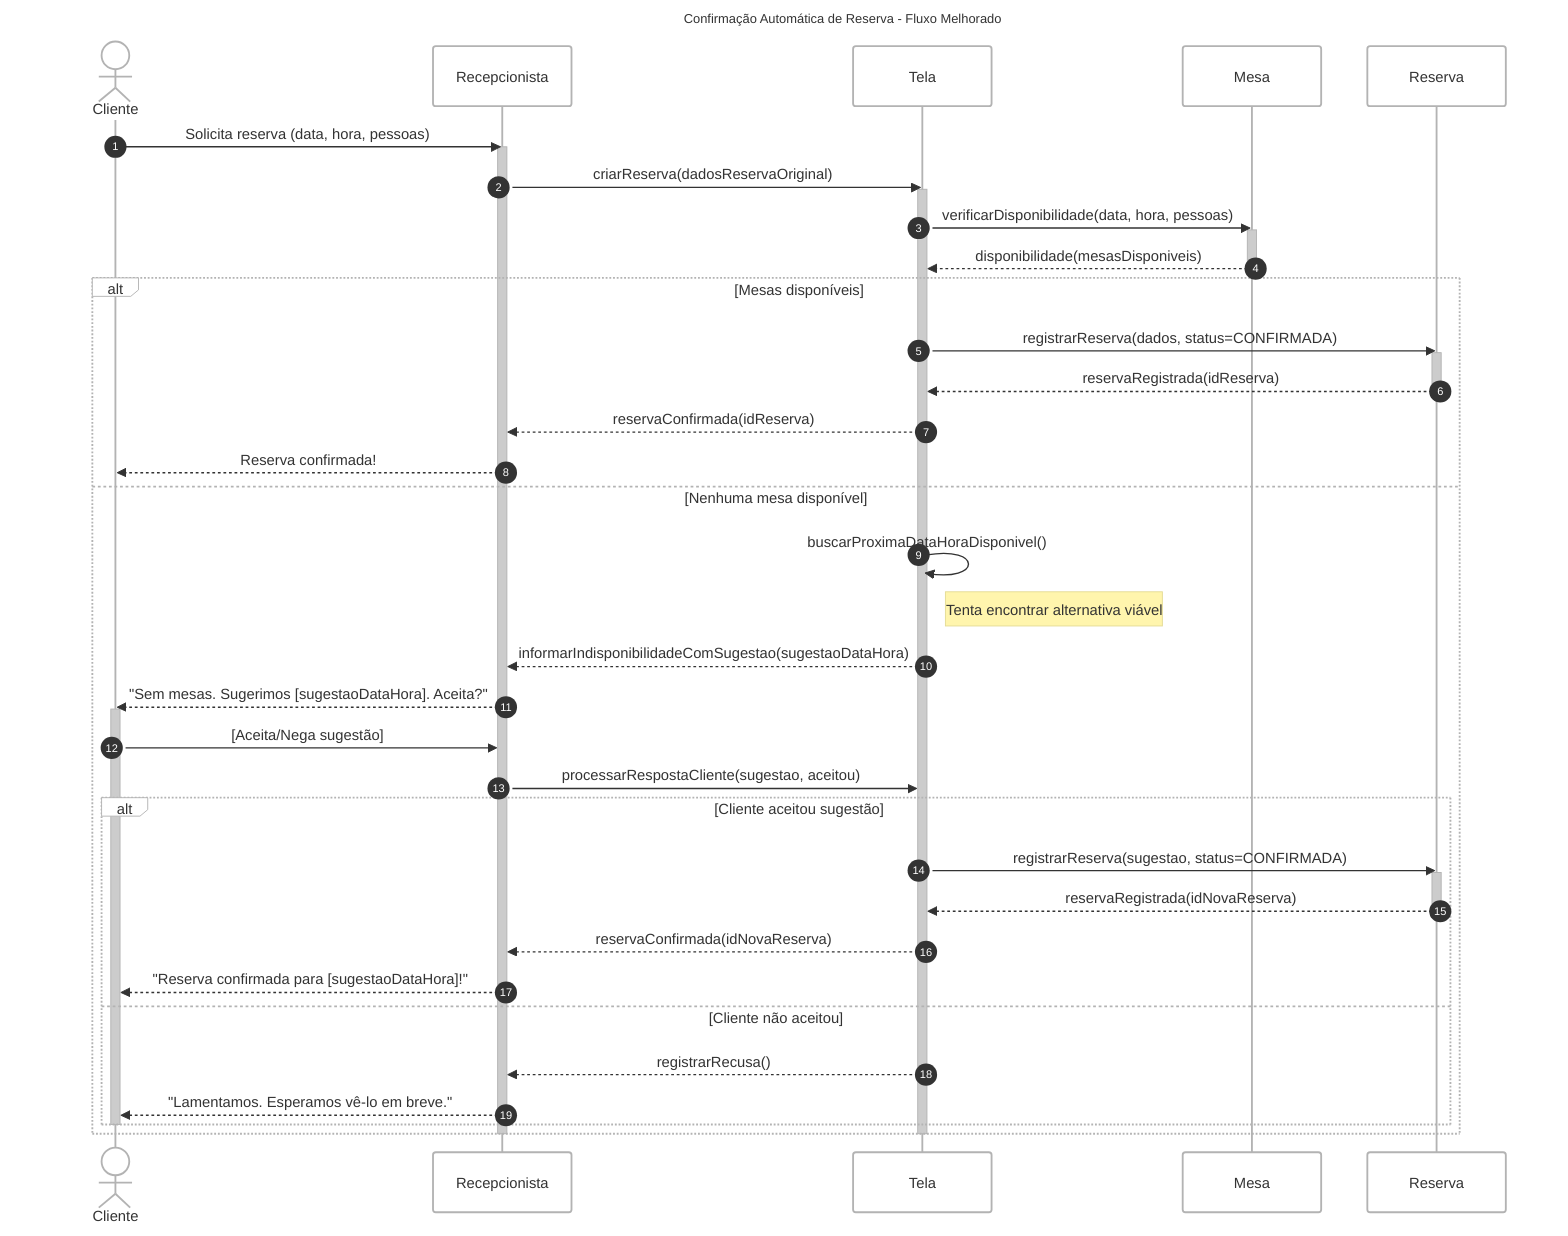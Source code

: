 ---
config:
  theme: neo

title: Confirmação Automática de Reserva - Fluxo Melhorado
---
sequenceDiagram
    autonumber
    actor C as Cliente
    participant R as Recepcionista
    participant T as Tela
    participant M as Mesa
    participant RV as Reserva

    C->>R: Solicita reserva (data, hora, pessoas)
    activate R
    R->>T: criarReserva(dadosReservaOriginal)
    activate T
    T->>M: verificarDisponibilidade(data, hora, pessoas)
    activate M
    M-->>T: disponibilidade(mesasDisponiveis)
    deactivate M

    alt Mesas disponíveis
        T->>RV: registrarReserva(dados, status=CONFIRMADA)
        activate RV
        RV-->>T: reservaRegistrada(idReserva)
        deactivate RV
        T-->>R: reservaConfirmada(idReserva)
        R-->>C: Reserva confirmada!
    else Nenhuma mesa disponível
        T->>T: buscarProximaDataHoraDisponivel()
        note right of T: Tenta encontrar alternativa viável
        T-->>R: informarIndisponibilidadeComSugestao(sugestaoDataHora)
        R-->>C: "Sem mesas. Sugerimos [sugestaoDataHora]. Aceita?"
        activate C
        C->>R: [Aceita/Nega sugestão]
        R->>T: processarRespostaCliente(sugestao, aceitou)
        alt Cliente aceitou sugestão
            T->>RV: registrarReserva(sugestao, status=CONFIRMADA)
            activate RV
            RV-->>T: reservaRegistrada(idNovaReserva)
            deactivate RV
            T-->>R: reservaConfirmada(idNovaReserva)
            R-->>C: "Reserva confirmada para [sugestaoDataHora]!"
        else Cliente não aceitou
            T-->>R: registrarRecusa()
            R-->>C: "Lamentamos. Esperamos vê-lo em breve."
        end
        deactivate C
    end
    deactivate R
    deactivate T